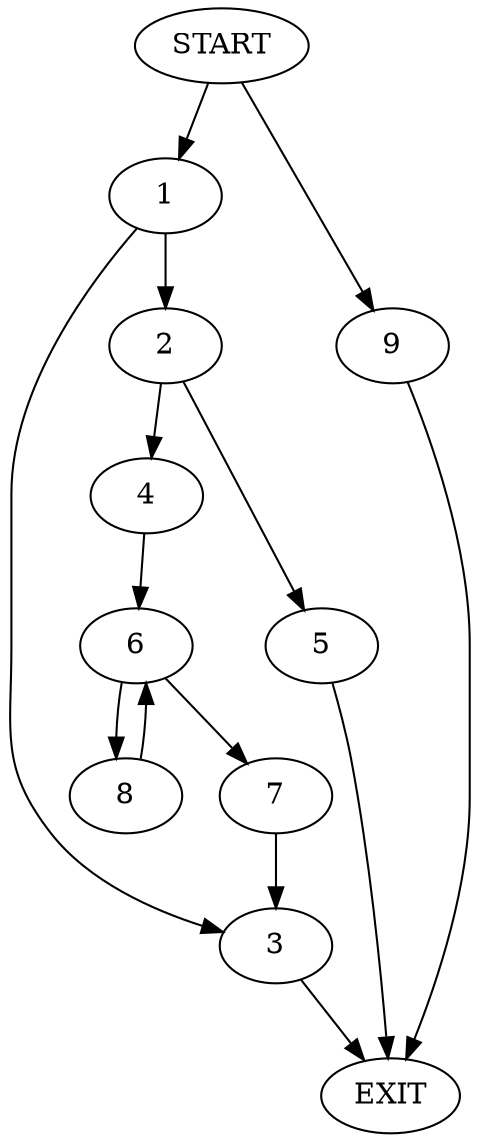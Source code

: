 digraph {
0 [label="START"]
10 [label="EXIT"]
0 -> 1
1 -> 2
1 -> 3
3 -> 10
2 -> 4
2 -> 5
5 -> 10
4 -> 6
6 -> 7
6 -> 8
7 -> 3
8 -> 6
0 -> 9
9 -> 10
}
